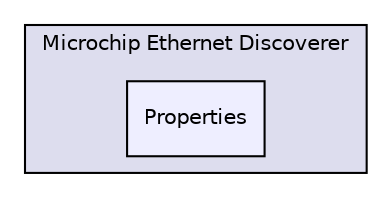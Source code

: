 digraph "C:/Users/mainuser/Desktop/School/SeniorProject/EthKitTCP/Microchip/TCPIP Stack/Utilities/Source/Microchip Ethernet Discoverer/Properties" {
  compound=true
  node [ fontsize="10", fontname="Helvetica"];
  edge [ labelfontsize="10", labelfontname="Helvetica"];
  subgraph clusterdir_4f3e83dc347b0d092944f7a9ef09c95b {
    graph [ bgcolor="#ddddee", pencolor="black", label="Microchip Ethernet Discoverer" fontname="Helvetica", fontsize="10", URL="dir_4f3e83dc347b0d092944f7a9ef09c95b.html"]
  dir_90a651776464a586b48792b33bab66d0 [shape=box, label="Properties", style="filled", fillcolor="#eeeeff", pencolor="black", URL="dir_90a651776464a586b48792b33bab66d0.html"];
  }
}
